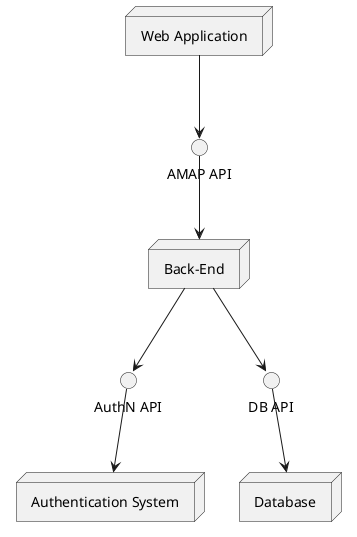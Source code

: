 @startuml

    node "Web Application" as WebApp
    node "Back-End" as BackEnd
    node "Authentication System" as AuthSystem
    node "Database" as Database

    interface "AMAP API" as I_AMAP_API
    interface "AuthN API" as I_AuthN_API
    interface "DB API" as I_DB_API

    WebApp --> I_AMAP_API
    I_AMAP_API --> BackEnd
    BackEnd --> I_AuthN_API
    I_AuthN_API --> AuthSystem
    BackEnd --> I_DB_API
    I_DB_API --> Database

@enduml